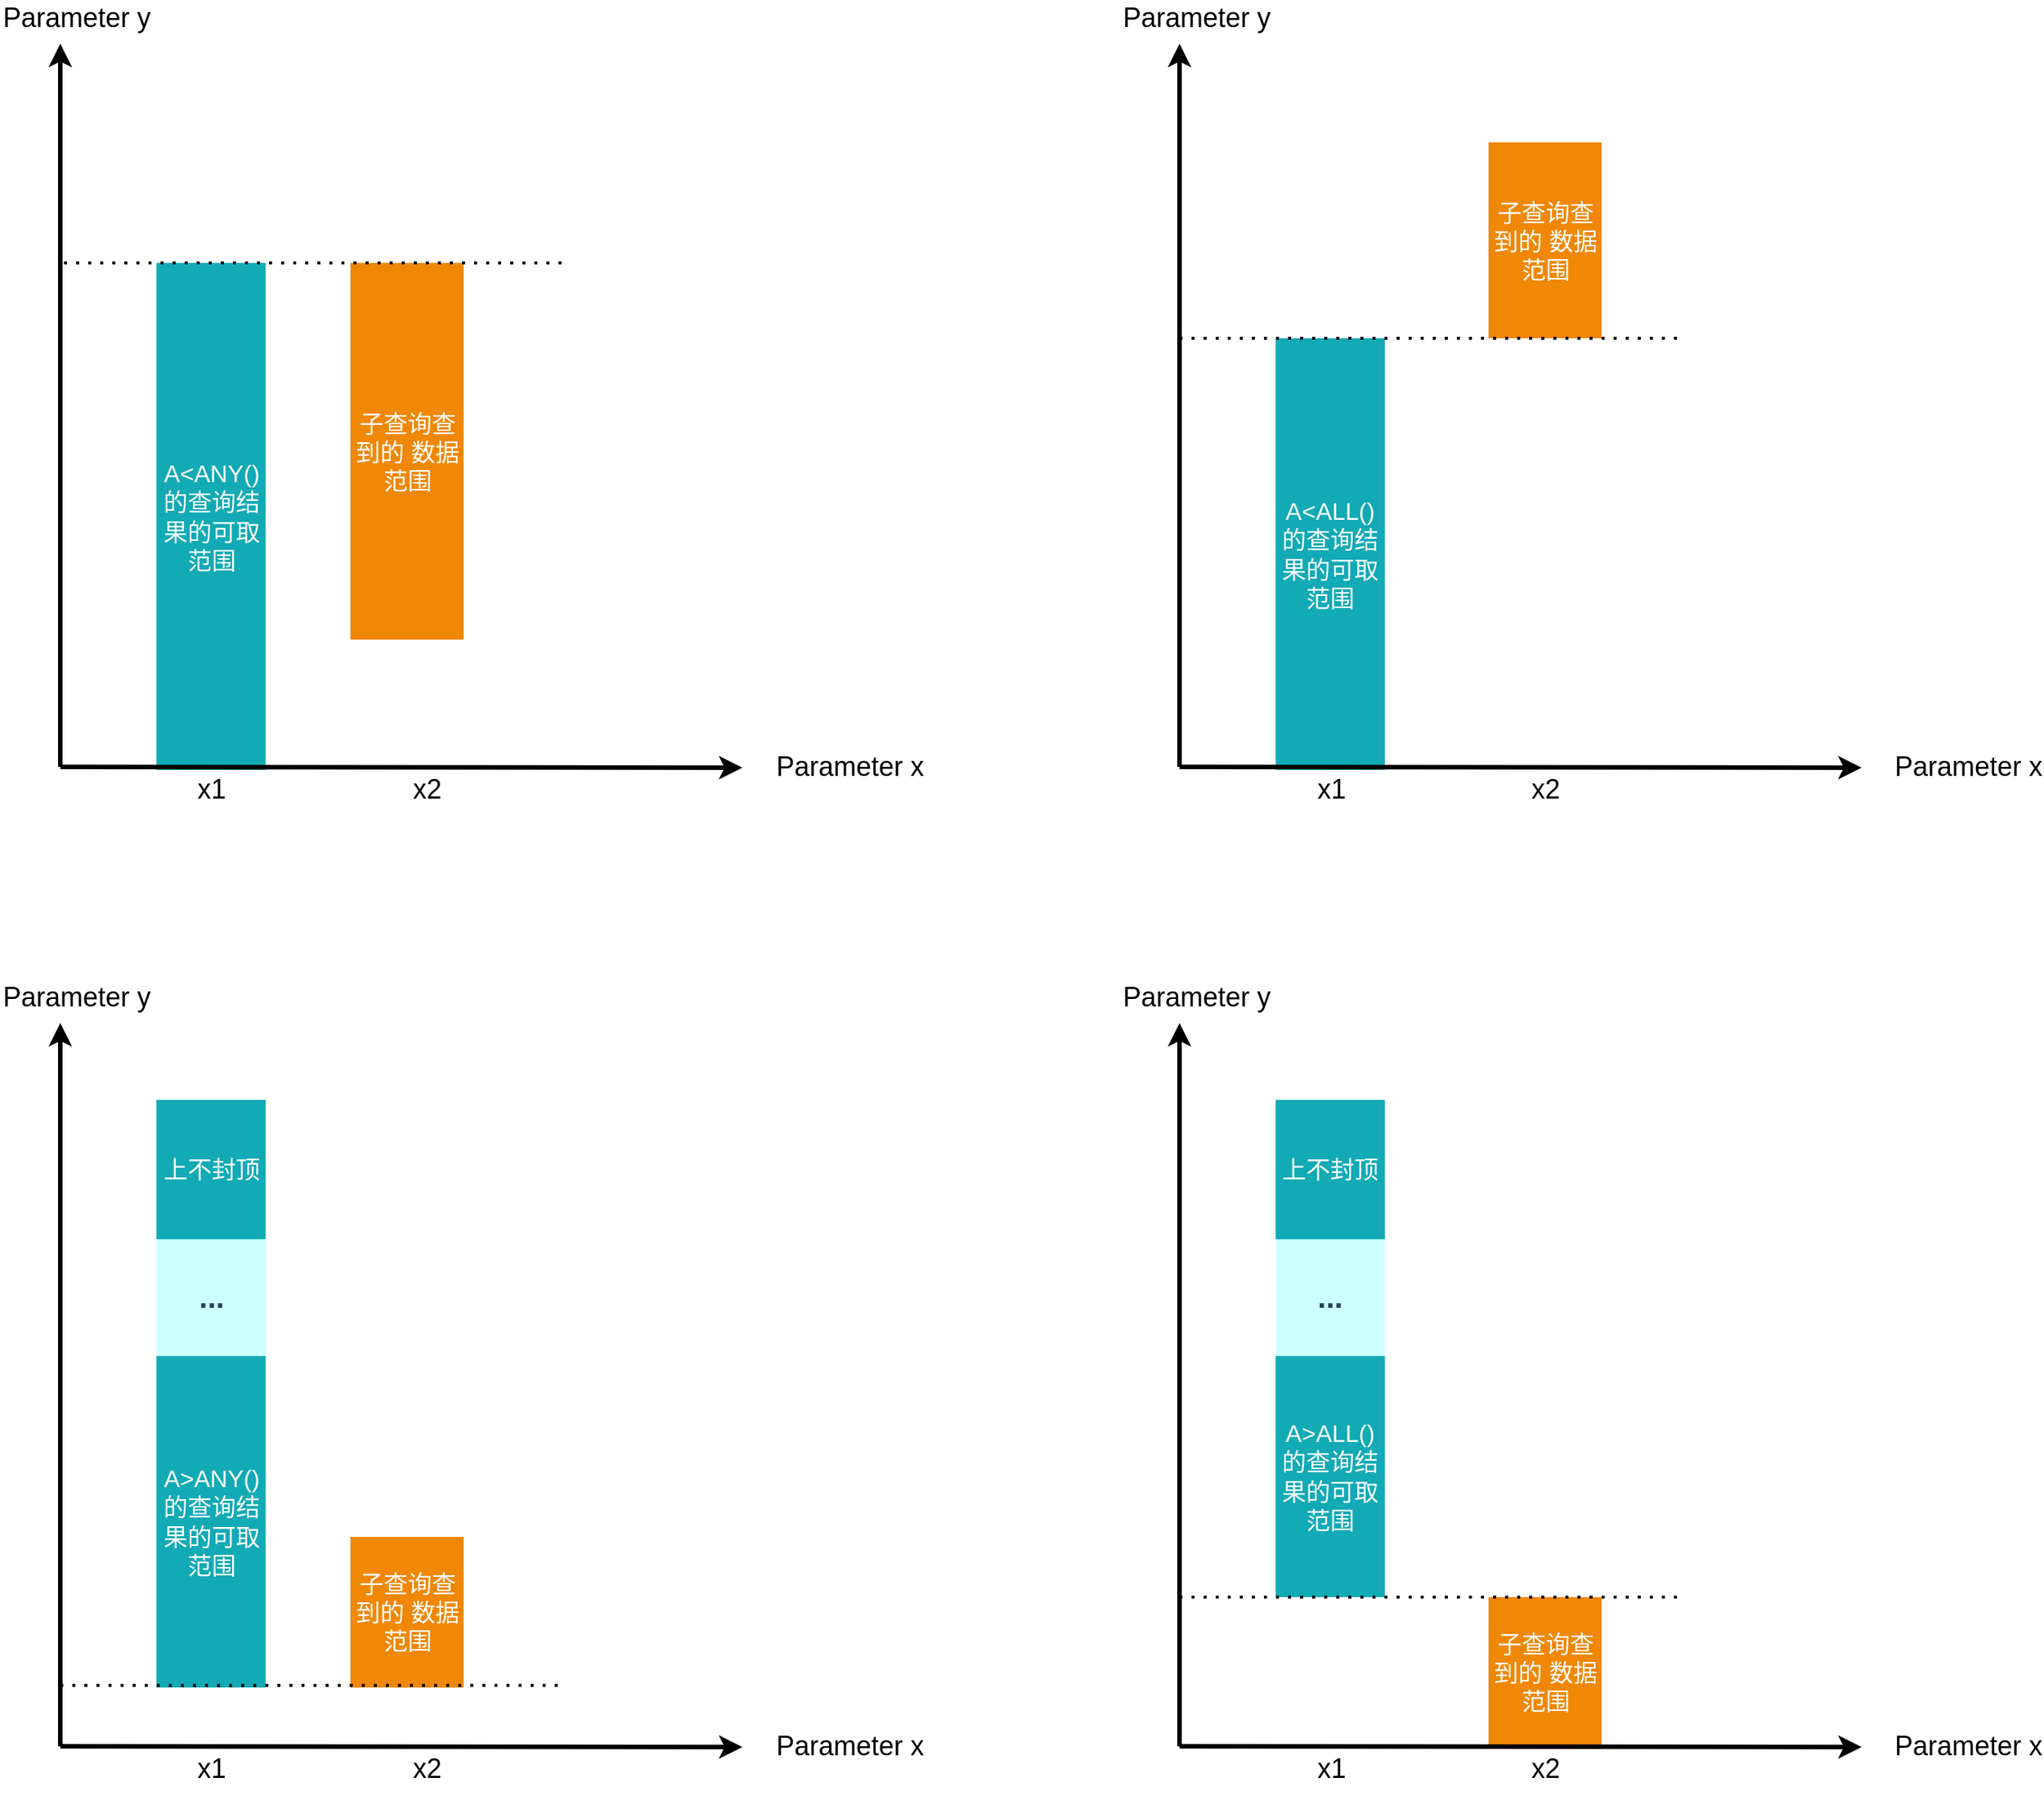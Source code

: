 <mxfile version="20.4.1" type="github">
  <diagram id="07fea595-8f29-1299-0266-81d95cde20df" name="Page-1">
    <mxGraphModel dx="1422" dy="762" grid="1" gridSize="10" guides="1" tooltips="1" connect="1" arrows="1" fold="1" page="1" pageScale="1" pageWidth="4681" pageHeight="3300" background="none" math="0" shadow="0">
      <root>
        <mxCell id="0" />
        <mxCell id="1" parent="0" />
        <mxCell id="723" value="&lt;font style=&quot;font-size: 16px;&quot; color=&quot;#ffffff&quot;&gt;A&amp;lt;ANY()&lt;br&gt;的查询结果的可取范围&lt;/font&gt;" style="whiteSpace=wrap;fillColor=#12AAB5;gradientColor=none;gradientDirection=east;strokeColor=none;html=1;fontColor=#23445d;" parent="1" vertex="1">
          <mxGeometry x="253.75" y="324.5" width="72.5" height="336.5" as="geometry" />
        </mxCell>
        <mxCell id="727" value="" style="edgeStyle=none;html=1;fontColor=#000000;strokeWidth=3;strokeColor=#000000;" parent="1" edge="1">
          <mxGeometry width="100" height="100" relative="1" as="geometry">
            <mxPoint x="190" y="659" as="sourcePoint" />
            <mxPoint x="190" y="179" as="targetPoint" />
          </mxGeometry>
        </mxCell>
        <mxCell id="730" value="&lt;font style=&quot;font-size: 16px;&quot; color=&quot;#ffffff&quot;&gt;子查询查到的 数据范围&lt;/font&gt;" style="whiteSpace=wrap;fillColor=#F08705;gradientColor=none;gradientDirection=east;strokeColor=none;html=1;fontColor=#23445d;" parent="1" vertex="1">
          <mxGeometry x="382.5" y="324.5" width="75" height="250" as="geometry" />
        </mxCell>
        <mxCell id="734" value="" style="edgeStyle=none;html=1;fontColor=#000000;strokeWidth=3;strokeColor=#000000;" parent="1" edge="1">
          <mxGeometry width="100" height="100" relative="1" as="geometry">
            <mxPoint x="190" y="659" as="sourcePoint" />
            <mxPoint x="642.5" y="659.5" as="targetPoint" />
          </mxGeometry>
        </mxCell>
        <mxCell id="735" value="Parameter x" style="text;spacingTop=-5;html=1;fontSize=18;fontStyle=0;points=[];strokeColor=none;" parent="1" vertex="1">
          <mxGeometry x="662.5" y="647" width="80" height="20" as="geometry" />
        </mxCell>
        <mxCell id="736" value="x1" style="text;spacingTop=-5;align=center;verticalAlign=middle;fontStyle=0;html=1;fontSize=18;points=[];strokeColor=none;" parent="1" vertex="1">
          <mxGeometry x="230" y="661" width="120" height="30" as="geometry" />
        </mxCell>
        <mxCell id="737" value="x2" style="text;spacingTop=-5;align=center;verticalAlign=middle;fontStyle=0;html=1;fontSize=18;points=[];strokeColor=none;" parent="1" vertex="1">
          <mxGeometry x="372.5" y="661" width="120" height="30" as="geometry" />
        </mxCell>
        <mxCell id="745" value="Parameter y" style="text;spacingTop=-5;html=1;fontSize=18;fontStyle=0;points=[]" parent="1" vertex="1">
          <mxGeometry x="150" y="150" width="80" height="20" as="geometry" />
        </mxCell>
        <mxCell id="LFTU9TtOahAmm-CL0Xfp-753" value="" style="endArrow=none;dashed=1;html=1;dashPattern=1 3;strokeWidth=2;rounded=0;fontColor=#FFFFFF;" parent="1" edge="1">
          <mxGeometry width="50" height="50" relative="1" as="geometry">
            <mxPoint x="192.5" y="324.5" as="sourcePoint" />
            <mxPoint x="522.5" y="324.5" as="targetPoint" />
          </mxGeometry>
        </mxCell>
        <mxCell id="LFTU9TtOahAmm-CL0Xfp-754" value="&lt;font style=&quot;font-size: 16px;&quot; color=&quot;#ffffff&quot;&gt;A&amp;gt;ANY()&lt;br&gt;的查询结果的可取范围&lt;/font&gt;" style="whiteSpace=wrap;fillColor=#12AAB5;gradientColor=none;gradientDirection=east;strokeColor=none;html=1;fontColor=#23445d;" parent="1" vertex="1">
          <mxGeometry x="253.75" y="1050" width="72.5" height="220" as="geometry" />
        </mxCell>
        <mxCell id="LFTU9TtOahAmm-CL0Xfp-755" value="" style="edgeStyle=none;html=1;fontColor=#000000;strokeWidth=3;strokeColor=#000000;" parent="1" edge="1">
          <mxGeometry width="100" height="100" relative="1" as="geometry">
            <mxPoint x="190" y="1309" as="sourcePoint" />
            <mxPoint x="190" y="829" as="targetPoint" />
          </mxGeometry>
        </mxCell>
        <mxCell id="LFTU9TtOahAmm-CL0Xfp-756" value="&lt;font style=&quot;font-size: 16px;&quot; color=&quot;#ffffff&quot;&gt;子查询查到的 数据范围&lt;/font&gt;" style="whiteSpace=wrap;fillColor=#F08705;gradientColor=none;gradientDirection=east;strokeColor=none;html=1;fontColor=#23445d;" parent="1" vertex="1">
          <mxGeometry x="382.5" y="1170" width="75" height="100" as="geometry" />
        </mxCell>
        <mxCell id="LFTU9TtOahAmm-CL0Xfp-757" value="" style="edgeStyle=none;html=1;fontColor=#000000;strokeWidth=3;strokeColor=#000000;" parent="1" edge="1">
          <mxGeometry width="100" height="100" relative="1" as="geometry">
            <mxPoint x="190" y="1309" as="sourcePoint" />
            <mxPoint x="642.5" y="1309.5" as="targetPoint" />
          </mxGeometry>
        </mxCell>
        <mxCell id="LFTU9TtOahAmm-CL0Xfp-758" value="Parameter x" style="text;spacingTop=-5;html=1;fontSize=18;fontStyle=0;points=[];strokeColor=none;" parent="1" vertex="1">
          <mxGeometry x="662.5" y="1297" width="80" height="20" as="geometry" />
        </mxCell>
        <mxCell id="LFTU9TtOahAmm-CL0Xfp-759" value="x1" style="text;spacingTop=-5;align=center;verticalAlign=middle;fontStyle=0;html=1;fontSize=18;points=[];strokeColor=none;" parent="1" vertex="1">
          <mxGeometry x="230" y="1311" width="120" height="30" as="geometry" />
        </mxCell>
        <mxCell id="LFTU9TtOahAmm-CL0Xfp-760" value="x2" style="text;spacingTop=-5;align=center;verticalAlign=middle;fontStyle=0;html=1;fontSize=18;points=[];strokeColor=none;" parent="1" vertex="1">
          <mxGeometry x="372.5" y="1311" width="120" height="30" as="geometry" />
        </mxCell>
        <mxCell id="LFTU9TtOahAmm-CL0Xfp-761" value="Parameter y" style="text;spacingTop=-5;html=1;fontSize=18;fontStyle=0;points=[]" parent="1" vertex="1">
          <mxGeometry x="150" y="800" width="80" height="20" as="geometry" />
        </mxCell>
        <mxCell id="LFTU9TtOahAmm-CL0Xfp-763" value="" style="endArrow=none;dashed=1;html=1;dashPattern=1 3;strokeWidth=2;rounded=0;fontColor=#FFFFFF;" parent="1" edge="1">
          <mxGeometry width="50" height="50" relative="1" as="geometry">
            <mxPoint x="190" y="1268.57" as="sourcePoint" />
            <mxPoint x="520" y="1268.57" as="targetPoint" />
          </mxGeometry>
        </mxCell>
        <mxCell id="LFTU9TtOahAmm-CL0Xfp-764" value="&lt;font size=&quot;1&quot; style=&quot;&quot;&gt;&lt;b style=&quot;font-size: 20px;&quot;&gt;...&lt;/b&gt;&lt;/font&gt;" style="whiteSpace=wrap;fillColor=#CCFFFF;gradientColor=none;gradientDirection=east;strokeColor=none;html=1;fontColor=#23445d;" parent="1" vertex="1">
          <mxGeometry x="253.75" y="970" width="72.5" height="80" as="geometry" />
        </mxCell>
        <mxCell id="LFTU9TtOahAmm-CL0Xfp-766" value="&lt;font color=&quot;#ffffff&quot;&gt;&lt;span style=&quot;font-size: 16px;&quot;&gt;上不封顶&lt;/span&gt;&lt;/font&gt;" style="whiteSpace=wrap;fillColor=#12AAB5;gradientColor=none;gradientDirection=east;strokeColor=none;html=1;fontColor=#23445d;" parent="1" vertex="1">
          <mxGeometry x="253.75" y="880" width="72.5" height="92.5" as="geometry" />
        </mxCell>
        <mxCell id="LFTU9TtOahAmm-CL0Xfp-767" value="&lt;font style=&quot;font-size: 16px;&quot; color=&quot;#ffffff&quot;&gt;A&amp;lt;ALL()&lt;br&gt;的查询结果的可取范围&lt;/font&gt;" style="whiteSpace=wrap;fillColor=#12AAB5;gradientColor=none;gradientDirection=east;strokeColor=none;html=1;fontColor=#23445d;" parent="1" vertex="1">
          <mxGeometry x="996.25" y="374.5" width="72.5" height="286.5" as="geometry" />
        </mxCell>
        <mxCell id="LFTU9TtOahAmm-CL0Xfp-768" value="" style="edgeStyle=none;html=1;fontColor=#000000;strokeWidth=3;strokeColor=#000000;" parent="1" edge="1">
          <mxGeometry width="100" height="100" relative="1" as="geometry">
            <mxPoint x="932.5" y="659" as="sourcePoint" />
            <mxPoint x="932.5" y="179" as="targetPoint" />
          </mxGeometry>
        </mxCell>
        <mxCell id="LFTU9TtOahAmm-CL0Xfp-769" value="&lt;font style=&quot;font-size: 16px;&quot; color=&quot;#ffffff&quot;&gt;子查询查到的 数据范围&lt;/font&gt;" style="whiteSpace=wrap;fillColor=#F08705;gradientColor=none;gradientDirection=east;strokeColor=none;html=1;fontColor=#23445d;" parent="1" vertex="1">
          <mxGeometry x="1137.5" y="244.5" width="75" height="130" as="geometry" />
        </mxCell>
        <mxCell id="LFTU9TtOahAmm-CL0Xfp-770" value="" style="edgeStyle=none;html=1;fontColor=#000000;strokeWidth=3;strokeColor=#000000;" parent="1" edge="1">
          <mxGeometry width="100" height="100" relative="1" as="geometry">
            <mxPoint x="932.5" y="659" as="sourcePoint" />
            <mxPoint x="1385" y="659.5" as="targetPoint" />
          </mxGeometry>
        </mxCell>
        <mxCell id="LFTU9TtOahAmm-CL0Xfp-771" value="Parameter x" style="text;spacingTop=-5;html=1;fontSize=18;fontStyle=0;points=[];strokeColor=none;" parent="1" vertex="1">
          <mxGeometry x="1405" y="647" width="80" height="20" as="geometry" />
        </mxCell>
        <mxCell id="LFTU9TtOahAmm-CL0Xfp-772" value="x1" style="text;spacingTop=-5;align=center;verticalAlign=middle;fontStyle=0;html=1;fontSize=18;points=[];strokeColor=none;" parent="1" vertex="1">
          <mxGeometry x="972.5" y="661" width="120" height="30" as="geometry" />
        </mxCell>
        <mxCell id="LFTU9TtOahAmm-CL0Xfp-773" value="x2" style="text;spacingTop=-5;align=center;verticalAlign=middle;fontStyle=0;html=1;fontSize=18;points=[];strokeColor=none;" parent="1" vertex="1">
          <mxGeometry x="1115" y="661" width="120" height="30" as="geometry" />
        </mxCell>
        <mxCell id="LFTU9TtOahAmm-CL0Xfp-774" value="Parameter y" style="text;spacingTop=-5;html=1;fontSize=18;fontStyle=0;points=[]" parent="1" vertex="1">
          <mxGeometry x="892.5" y="150" width="80" height="20" as="geometry" />
        </mxCell>
        <mxCell id="LFTU9TtOahAmm-CL0Xfp-775" value="" style="endArrow=none;dashed=1;html=1;dashPattern=1 3;strokeWidth=2;rounded=0;fontColor=#FFFFFF;" parent="1" edge="1">
          <mxGeometry width="50" height="50" relative="1" as="geometry">
            <mxPoint x="932.5" y="374.5" as="sourcePoint" />
            <mxPoint x="1262.5" y="374.5" as="targetPoint" />
          </mxGeometry>
        </mxCell>
        <mxCell id="LFTU9TtOahAmm-CL0Xfp-776" value="&lt;font style=&quot;font-size: 16px;&quot; color=&quot;#ffffff&quot;&gt;A&amp;gt;ALL()&lt;br&gt;的查询结果的可取范围&lt;/font&gt;" style="whiteSpace=wrap;fillColor=#12AAB5;gradientColor=none;gradientDirection=east;strokeColor=none;html=1;fontColor=#23445d;" parent="1" vertex="1">
          <mxGeometry x="996.25" y="1050" width="72.5" height="160" as="geometry" />
        </mxCell>
        <mxCell id="LFTU9TtOahAmm-CL0Xfp-777" value="" style="edgeStyle=none;html=1;fontColor=#000000;strokeWidth=3;strokeColor=#000000;" parent="1" edge="1">
          <mxGeometry width="100" height="100" relative="1" as="geometry">
            <mxPoint x="932.5" y="1309" as="sourcePoint" />
            <mxPoint x="932.5" y="829" as="targetPoint" />
          </mxGeometry>
        </mxCell>
        <mxCell id="LFTU9TtOahAmm-CL0Xfp-778" value="&lt;font style=&quot;font-size: 16px;&quot; color=&quot;#ffffff&quot;&gt;子查询查到的 数据范围&lt;/font&gt;" style="whiteSpace=wrap;fillColor=#F08705;gradientColor=none;gradientDirection=east;strokeColor=none;html=1;fontColor=#23445d;" parent="1" vertex="1">
          <mxGeometry x="1137.5" y="1210" width="75" height="100" as="geometry" />
        </mxCell>
        <mxCell id="LFTU9TtOahAmm-CL0Xfp-779" value="" style="edgeStyle=none;html=1;fontColor=#000000;strokeWidth=3;strokeColor=#000000;" parent="1" edge="1">
          <mxGeometry width="100" height="100" relative="1" as="geometry">
            <mxPoint x="932.5" y="1309" as="sourcePoint" />
            <mxPoint x="1385" y="1309.5" as="targetPoint" />
          </mxGeometry>
        </mxCell>
        <mxCell id="LFTU9TtOahAmm-CL0Xfp-780" value="Parameter x" style="text;spacingTop=-5;html=1;fontSize=18;fontStyle=0;points=[];strokeColor=none;" parent="1" vertex="1">
          <mxGeometry x="1405" y="1297" width="80" height="20" as="geometry" />
        </mxCell>
        <mxCell id="LFTU9TtOahAmm-CL0Xfp-781" value="x1" style="text;spacingTop=-5;align=center;verticalAlign=middle;fontStyle=0;html=1;fontSize=18;points=[];strokeColor=none;" parent="1" vertex="1">
          <mxGeometry x="972.5" y="1311" width="120" height="30" as="geometry" />
        </mxCell>
        <mxCell id="LFTU9TtOahAmm-CL0Xfp-782" value="x2" style="text;spacingTop=-5;align=center;verticalAlign=middle;fontStyle=0;html=1;fontSize=18;points=[];strokeColor=none;" parent="1" vertex="1">
          <mxGeometry x="1115" y="1311" width="120" height="30" as="geometry" />
        </mxCell>
        <mxCell id="LFTU9TtOahAmm-CL0Xfp-783" value="Parameter y" style="text;spacingTop=-5;html=1;fontSize=18;fontStyle=0;points=[]" parent="1" vertex="1">
          <mxGeometry x="892.5" y="800" width="80" height="20" as="geometry" />
        </mxCell>
        <mxCell id="LFTU9TtOahAmm-CL0Xfp-784" value="" style="endArrow=none;dashed=1;html=1;dashPattern=1 3;strokeWidth=2;rounded=0;fontColor=#FFFFFF;" parent="1" edge="1">
          <mxGeometry width="50" height="50" relative="1" as="geometry">
            <mxPoint x="932.5" y="1210.0" as="sourcePoint" />
            <mxPoint x="1262.5" y="1210.0" as="targetPoint" />
          </mxGeometry>
        </mxCell>
        <mxCell id="LFTU9TtOahAmm-CL0Xfp-785" value="&lt;font size=&quot;1&quot; style=&quot;&quot;&gt;&lt;b style=&quot;font-size: 20px;&quot;&gt;...&lt;/b&gt;&lt;/font&gt;" style="whiteSpace=wrap;fillColor=#CCFFFF;gradientColor=none;gradientDirection=east;strokeColor=none;html=1;fontColor=#23445d;" parent="1" vertex="1">
          <mxGeometry x="996.25" y="970" width="72.5" height="80" as="geometry" />
        </mxCell>
        <mxCell id="LFTU9TtOahAmm-CL0Xfp-786" value="&lt;font color=&quot;#ffffff&quot;&gt;&lt;span style=&quot;font-size: 16px;&quot;&gt;上不封顶&lt;/span&gt;&lt;/font&gt;" style="whiteSpace=wrap;fillColor=#12AAB5;gradientColor=none;gradientDirection=east;strokeColor=none;html=1;fontColor=#23445d;" parent="1" vertex="1">
          <mxGeometry x="996.25" y="880" width="72.5" height="92.5" as="geometry" />
        </mxCell>
      </root>
    </mxGraphModel>
  </diagram>
</mxfile>
